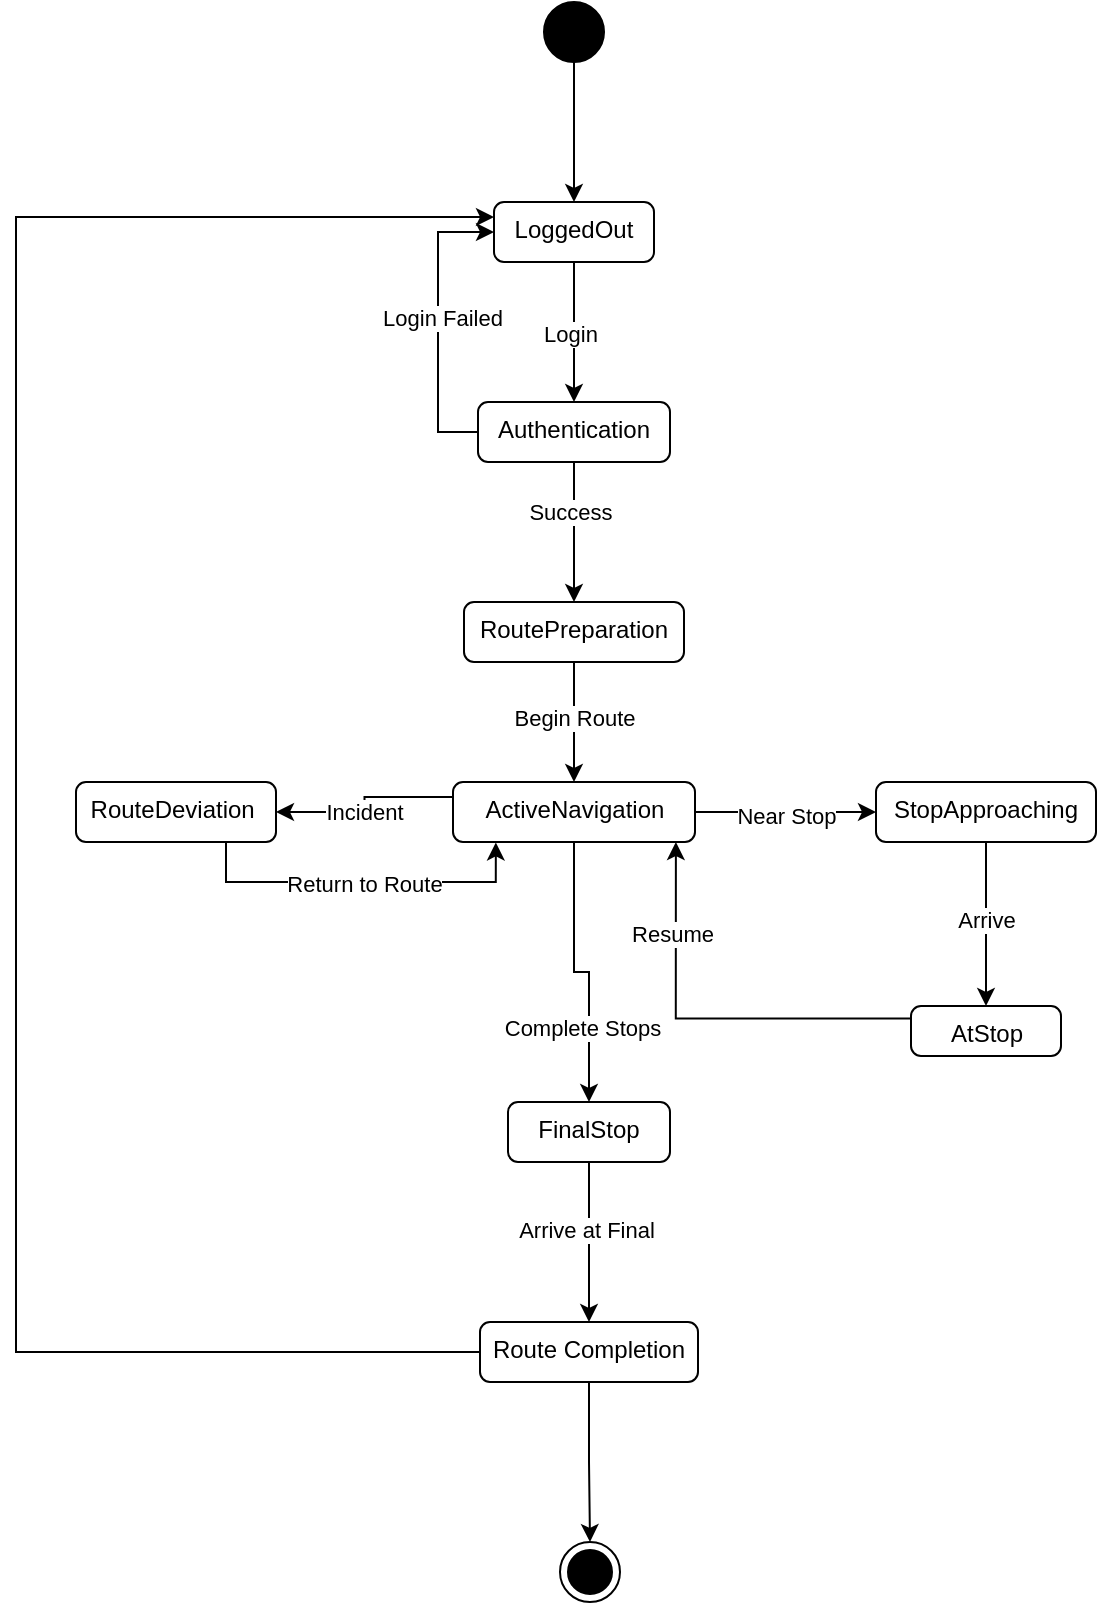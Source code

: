 <mxfile version="27.0.2">
  <diagram name="Page-1" id="r13U0THhIKLT6eoreb9L">
    <mxGraphModel dx="733" dy="906" grid="1" gridSize="10" guides="1" tooltips="1" connect="1" arrows="1" fold="1" page="1" pageScale="1" pageWidth="827" pageHeight="1169" math="0" shadow="0">
      <root>
        <mxCell id="0" />
        <mxCell id="1" parent="0" />
        <mxCell id="QY2tGEfjVzGwdJvxhw4V-10" style="edgeStyle=orthogonalEdgeStyle;rounded=0;orthogonalLoop=1;jettySize=auto;html=1;exitX=0.5;exitY=1;exitDx=0;exitDy=0;entryX=0.5;entryY=0;entryDx=0;entryDy=0;" edge="1" parent="1" source="QY2tGEfjVzGwdJvxhw4V-1" target="QY2tGEfjVzGwdJvxhw4V-9">
          <mxGeometry relative="1" as="geometry" />
        </mxCell>
        <mxCell id="QY2tGEfjVzGwdJvxhw4V-1" value="" style="ellipse;fillColor=strokeColor;html=1;" vertex="1" parent="1">
          <mxGeometry x="414" y="70" width="30" height="30" as="geometry" />
        </mxCell>
        <mxCell id="QY2tGEfjVzGwdJvxhw4V-13" style="edgeStyle=orthogonalEdgeStyle;rounded=0;orthogonalLoop=1;jettySize=auto;html=1;exitX=0.5;exitY=1;exitDx=0;exitDy=0;entryX=0.5;entryY=0;entryDx=0;entryDy=0;" edge="1" parent="1" source="QY2tGEfjVzGwdJvxhw4V-9" target="QY2tGEfjVzGwdJvxhw4V-11">
          <mxGeometry relative="1" as="geometry" />
        </mxCell>
        <mxCell id="QY2tGEfjVzGwdJvxhw4V-18" value="Login" style="edgeLabel;html=1;align=center;verticalAlign=middle;resizable=0;points=[];" vertex="1" connectable="0" parent="QY2tGEfjVzGwdJvxhw4V-13">
          <mxGeometry x="0.035" y="-2" relative="1" as="geometry">
            <mxPoint as="offset" />
          </mxGeometry>
        </mxCell>
        <mxCell id="QY2tGEfjVzGwdJvxhw4V-9" value="LoggedOut" style="html=1;align=center;verticalAlign=top;rounded=1;absoluteArcSize=1;arcSize=10;dashed=0;whiteSpace=wrap;" vertex="1" parent="1">
          <mxGeometry x="389" y="170" width="80" height="30" as="geometry" />
        </mxCell>
        <mxCell id="QY2tGEfjVzGwdJvxhw4V-12" style="edgeStyle=orthogonalEdgeStyle;rounded=0;orthogonalLoop=1;jettySize=auto;html=1;exitX=0;exitY=0.5;exitDx=0;exitDy=0;entryX=0;entryY=0.5;entryDx=0;entryDy=0;" edge="1" parent="1" source="QY2tGEfjVzGwdJvxhw4V-11" target="QY2tGEfjVzGwdJvxhw4V-9">
          <mxGeometry relative="1" as="geometry" />
        </mxCell>
        <mxCell id="QY2tGEfjVzGwdJvxhw4V-14" value="Login Failed" style="edgeLabel;html=1;align=center;verticalAlign=middle;resizable=0;points=[];" vertex="1" connectable="0" parent="QY2tGEfjVzGwdJvxhw4V-12">
          <mxGeometry x="0.059" y="-2" relative="1" as="geometry">
            <mxPoint y="1" as="offset" />
          </mxGeometry>
        </mxCell>
        <mxCell id="QY2tGEfjVzGwdJvxhw4V-16" style="edgeStyle=orthogonalEdgeStyle;rounded=0;orthogonalLoop=1;jettySize=auto;html=1;exitX=0.5;exitY=1;exitDx=0;exitDy=0;entryX=0.5;entryY=0;entryDx=0;entryDy=0;" edge="1" parent="1" source="QY2tGEfjVzGwdJvxhw4V-11" target="QY2tGEfjVzGwdJvxhw4V-15">
          <mxGeometry relative="1" as="geometry" />
        </mxCell>
        <mxCell id="QY2tGEfjVzGwdJvxhw4V-19" value="Success" style="edgeLabel;html=1;align=center;verticalAlign=middle;resizable=0;points=[];" vertex="1" connectable="0" parent="QY2tGEfjVzGwdJvxhw4V-16">
          <mxGeometry x="-0.282" y="-2" relative="1" as="geometry">
            <mxPoint as="offset" />
          </mxGeometry>
        </mxCell>
        <mxCell id="QY2tGEfjVzGwdJvxhw4V-11" value="Authentication" style="html=1;align=center;verticalAlign=top;rounded=1;absoluteArcSize=1;arcSize=10;dashed=0;whiteSpace=wrap;" vertex="1" parent="1">
          <mxGeometry x="381" y="270" width="96" height="30" as="geometry" />
        </mxCell>
        <mxCell id="QY2tGEfjVzGwdJvxhw4V-21" style="edgeStyle=orthogonalEdgeStyle;rounded=0;orthogonalLoop=1;jettySize=auto;html=1;exitX=0.5;exitY=1;exitDx=0;exitDy=0;entryX=0.5;entryY=0;entryDx=0;entryDy=0;" edge="1" parent="1" source="QY2tGEfjVzGwdJvxhw4V-15" target="QY2tGEfjVzGwdJvxhw4V-20">
          <mxGeometry relative="1" as="geometry" />
        </mxCell>
        <mxCell id="QY2tGEfjVzGwdJvxhw4V-22" value="Begin Route" style="edgeLabel;html=1;align=center;verticalAlign=middle;resizable=0;points=[];" vertex="1" connectable="0" parent="QY2tGEfjVzGwdJvxhw4V-21">
          <mxGeometry x="-0.06" relative="1" as="geometry">
            <mxPoint as="offset" />
          </mxGeometry>
        </mxCell>
        <mxCell id="QY2tGEfjVzGwdJvxhw4V-15" value="RoutePreparation" style="html=1;align=center;verticalAlign=top;rounded=1;absoluteArcSize=1;arcSize=10;dashed=0;whiteSpace=wrap;" vertex="1" parent="1">
          <mxGeometry x="374" y="370" width="110" height="30" as="geometry" />
        </mxCell>
        <mxCell id="QY2tGEfjVzGwdJvxhw4V-24" style="edgeStyle=orthogonalEdgeStyle;rounded=0;orthogonalLoop=1;jettySize=auto;html=1;exitX=0;exitY=0.25;exitDx=0;exitDy=0;entryX=1;entryY=0.5;entryDx=0;entryDy=0;" edge="1" parent="1" source="QY2tGEfjVzGwdJvxhw4V-20" target="QY2tGEfjVzGwdJvxhw4V-23">
          <mxGeometry relative="1" as="geometry" />
        </mxCell>
        <mxCell id="QY2tGEfjVzGwdJvxhw4V-25" value="Incident" style="edgeLabel;html=1;align=center;verticalAlign=middle;resizable=0;points=[];" vertex="1" connectable="0" parent="QY2tGEfjVzGwdJvxhw4V-24">
          <mxGeometry x="0.098" relative="1" as="geometry">
            <mxPoint as="offset" />
          </mxGeometry>
        </mxCell>
        <mxCell id="QY2tGEfjVzGwdJvxhw4V-30" style="edgeStyle=orthogonalEdgeStyle;rounded=0;orthogonalLoop=1;jettySize=auto;html=1;exitX=1;exitY=0.5;exitDx=0;exitDy=0;entryX=0;entryY=0.5;entryDx=0;entryDy=0;" edge="1" parent="1" source="QY2tGEfjVzGwdJvxhw4V-20" target="QY2tGEfjVzGwdJvxhw4V-29">
          <mxGeometry relative="1" as="geometry" />
        </mxCell>
        <mxCell id="QY2tGEfjVzGwdJvxhw4V-31" value="Near Stop" style="edgeLabel;html=1;align=center;verticalAlign=middle;resizable=0;points=[];" vertex="1" connectable="0" parent="QY2tGEfjVzGwdJvxhw4V-30">
          <mxGeometry x="-0.004" y="-2" relative="1" as="geometry">
            <mxPoint as="offset" />
          </mxGeometry>
        </mxCell>
        <mxCell id="QY2tGEfjVzGwdJvxhw4V-38" style="edgeStyle=orthogonalEdgeStyle;rounded=0;orthogonalLoop=1;jettySize=auto;html=1;exitX=0.5;exitY=1;exitDx=0;exitDy=0;entryX=0.5;entryY=0;entryDx=0;entryDy=0;" edge="1" parent="1" source="QY2tGEfjVzGwdJvxhw4V-20" target="QY2tGEfjVzGwdJvxhw4V-37">
          <mxGeometry relative="1" as="geometry" />
        </mxCell>
        <mxCell id="QY2tGEfjVzGwdJvxhw4V-39" value="Complete Stops" style="edgeLabel;html=1;align=center;verticalAlign=middle;resizable=0;points=[];" vertex="1" connectable="0" parent="QY2tGEfjVzGwdJvxhw4V-38">
          <mxGeometry x="0.461" y="-4" relative="1" as="geometry">
            <mxPoint as="offset" />
          </mxGeometry>
        </mxCell>
        <mxCell id="QY2tGEfjVzGwdJvxhw4V-20" value="ActiveNavigation" style="html=1;align=center;verticalAlign=top;rounded=1;absoluteArcSize=1;arcSize=10;dashed=0;whiteSpace=wrap;" vertex="1" parent="1">
          <mxGeometry x="368.5" y="460" width="121" height="30" as="geometry" />
        </mxCell>
        <mxCell id="QY2tGEfjVzGwdJvxhw4V-23" value="RouteDeviation&amp;nbsp;" style="html=1;align=center;verticalAlign=top;rounded=1;absoluteArcSize=1;arcSize=10;dashed=0;whiteSpace=wrap;" vertex="1" parent="1">
          <mxGeometry x="180" y="460" width="100" height="30" as="geometry" />
        </mxCell>
        <mxCell id="QY2tGEfjVzGwdJvxhw4V-27" style="edgeStyle=orthogonalEdgeStyle;rounded=0;orthogonalLoop=1;jettySize=auto;html=1;exitX=0.75;exitY=1;exitDx=0;exitDy=0;entryX=0.177;entryY=1.008;entryDx=0;entryDy=0;entryPerimeter=0;" edge="1" parent="1" source="QY2tGEfjVzGwdJvxhw4V-23" target="QY2tGEfjVzGwdJvxhw4V-20">
          <mxGeometry relative="1" as="geometry" />
        </mxCell>
        <mxCell id="QY2tGEfjVzGwdJvxhw4V-28" value="Return to Route" style="edgeLabel;html=1;align=center;verticalAlign=middle;resizable=0;points=[];" vertex="1" connectable="0" parent="QY2tGEfjVzGwdJvxhw4V-27">
          <mxGeometry x="0.011" y="-1" relative="1" as="geometry">
            <mxPoint as="offset" />
          </mxGeometry>
        </mxCell>
        <mxCell id="QY2tGEfjVzGwdJvxhw4V-33" style="edgeStyle=orthogonalEdgeStyle;rounded=0;orthogonalLoop=1;jettySize=auto;html=1;exitX=0.5;exitY=1;exitDx=0;exitDy=0;entryX=0.5;entryY=0;entryDx=0;entryDy=0;" edge="1" parent="1" source="QY2tGEfjVzGwdJvxhw4V-29" target="QY2tGEfjVzGwdJvxhw4V-32">
          <mxGeometry relative="1" as="geometry" />
        </mxCell>
        <mxCell id="QY2tGEfjVzGwdJvxhw4V-34" value="Arrive" style="edgeLabel;html=1;align=center;verticalAlign=middle;resizable=0;points=[];" vertex="1" connectable="0" parent="QY2tGEfjVzGwdJvxhw4V-33">
          <mxGeometry x="-0.053" relative="1" as="geometry">
            <mxPoint as="offset" />
          </mxGeometry>
        </mxCell>
        <mxCell id="QY2tGEfjVzGwdJvxhw4V-29" value="StopApproaching" style="html=1;align=center;verticalAlign=top;rounded=1;absoluteArcSize=1;arcSize=10;dashed=0;whiteSpace=wrap;" vertex="1" parent="1">
          <mxGeometry x="580" y="460" width="110" height="30" as="geometry" />
        </mxCell>
        <mxCell id="QY2tGEfjVzGwdJvxhw4V-32" value="AtStop" style="html=1;align=center;verticalAlign=top;rounded=1;absoluteArcSize=1;arcSize=10;dashed=0;whiteSpace=wrap;" vertex="1" parent="1">
          <mxGeometry x="597.5" y="572" width="75" height="25" as="geometry" />
        </mxCell>
        <mxCell id="QY2tGEfjVzGwdJvxhw4V-35" style="edgeStyle=orthogonalEdgeStyle;rounded=0;orthogonalLoop=1;jettySize=auto;html=1;exitX=0;exitY=0.25;exitDx=0;exitDy=0;entryX=0.921;entryY=1;entryDx=0;entryDy=0;entryPerimeter=0;" edge="1" parent="1" source="QY2tGEfjVzGwdJvxhw4V-32" target="QY2tGEfjVzGwdJvxhw4V-20">
          <mxGeometry relative="1" as="geometry" />
        </mxCell>
        <mxCell id="QY2tGEfjVzGwdJvxhw4V-36" value="Resume" style="edgeLabel;html=1;align=center;verticalAlign=middle;resizable=0;points=[];" vertex="1" connectable="0" parent="QY2tGEfjVzGwdJvxhw4V-35">
          <mxGeometry x="0.554" y="2" relative="1" as="geometry">
            <mxPoint as="offset" />
          </mxGeometry>
        </mxCell>
        <mxCell id="QY2tGEfjVzGwdJvxhw4V-41" style="edgeStyle=orthogonalEdgeStyle;rounded=0;orthogonalLoop=1;jettySize=auto;html=1;exitX=0.5;exitY=1;exitDx=0;exitDy=0;entryX=0.5;entryY=0;entryDx=0;entryDy=0;" edge="1" parent="1" source="QY2tGEfjVzGwdJvxhw4V-37" target="QY2tGEfjVzGwdJvxhw4V-40">
          <mxGeometry relative="1" as="geometry" />
        </mxCell>
        <mxCell id="QY2tGEfjVzGwdJvxhw4V-42" value="Arrive at Final" style="edgeLabel;html=1;align=center;verticalAlign=middle;resizable=0;points=[];" vertex="1" connectable="0" parent="QY2tGEfjVzGwdJvxhw4V-41">
          <mxGeometry x="-0.159" y="-2" relative="1" as="geometry">
            <mxPoint as="offset" />
          </mxGeometry>
        </mxCell>
        <mxCell id="QY2tGEfjVzGwdJvxhw4V-37" value="FinalStop" style="html=1;align=center;verticalAlign=top;rounded=1;absoluteArcSize=1;arcSize=10;dashed=0;whiteSpace=wrap;" vertex="1" parent="1">
          <mxGeometry x="396" y="620" width="81" height="30" as="geometry" />
        </mxCell>
        <mxCell id="QY2tGEfjVzGwdJvxhw4V-44" style="edgeStyle=orthogonalEdgeStyle;rounded=0;orthogonalLoop=1;jettySize=auto;html=1;exitX=0.5;exitY=1;exitDx=0;exitDy=0;entryX=0.5;entryY=0;entryDx=0;entryDy=0;" edge="1" parent="1" source="QY2tGEfjVzGwdJvxhw4V-40" target="QY2tGEfjVzGwdJvxhw4V-43">
          <mxGeometry relative="1" as="geometry" />
        </mxCell>
        <mxCell id="QY2tGEfjVzGwdJvxhw4V-45" style="edgeStyle=orthogonalEdgeStyle;rounded=0;orthogonalLoop=1;jettySize=auto;html=1;exitX=0;exitY=0.5;exitDx=0;exitDy=0;entryX=0;entryY=0.25;entryDx=0;entryDy=0;" edge="1" parent="1" source="QY2tGEfjVzGwdJvxhw4V-40" target="QY2tGEfjVzGwdJvxhw4V-9">
          <mxGeometry relative="1" as="geometry">
            <Array as="points">
              <mxPoint x="150" y="745" />
              <mxPoint x="150" y="177" />
            </Array>
          </mxGeometry>
        </mxCell>
        <mxCell id="QY2tGEfjVzGwdJvxhw4V-40" value="Route Completion" style="html=1;align=center;verticalAlign=top;rounded=1;absoluteArcSize=1;arcSize=10;dashed=0;whiteSpace=wrap;" vertex="1" parent="1">
          <mxGeometry x="382" y="730" width="109" height="30" as="geometry" />
        </mxCell>
        <mxCell id="QY2tGEfjVzGwdJvxhw4V-43" value="" style="ellipse;html=1;shape=endState;fillColor=strokeColor;" vertex="1" parent="1">
          <mxGeometry x="422" y="840" width="30" height="30" as="geometry" />
        </mxCell>
      </root>
    </mxGraphModel>
  </diagram>
</mxfile>
